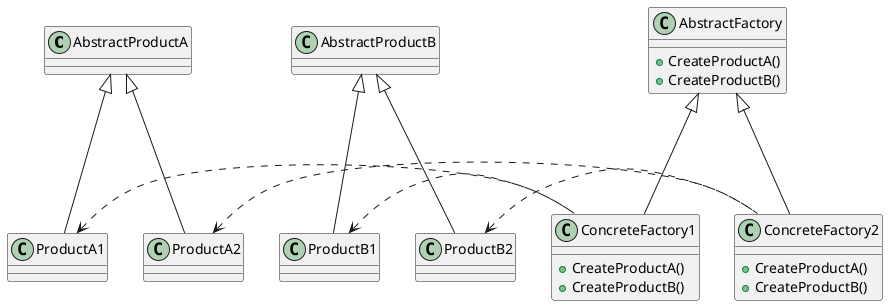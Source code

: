 @startuml

class AbstractProductA
class ProductA1
class ProductA2

AbstractProductA <|--- ProductA1
AbstractProductA <|--- ProductA2

class AbstractProductB
class ProductB1
class ProductB2

AbstractProductB <|--- ProductB1
AbstractProductB <|--- ProductB2

class AbstractFactory {
    +CreateProductA()
    +CreateProductB()
}

class ConcreteFactory1 {
    +CreateProductA()
    +CreateProductB()
}

class ConcreteFactory2 {
    +CreateProductA()
    +CreateProductB()
}

AbstractFactory <|--- ConcreteFactory1
AbstractFactory <|--- ConcreteFactory2

ProductA1 <. ConcreteFactory1
ProductB1 <. ConcreteFactory1

ProductA2 <. ConcreteFactory2
ProductB2 <. ConcreteFactory2

@enduml